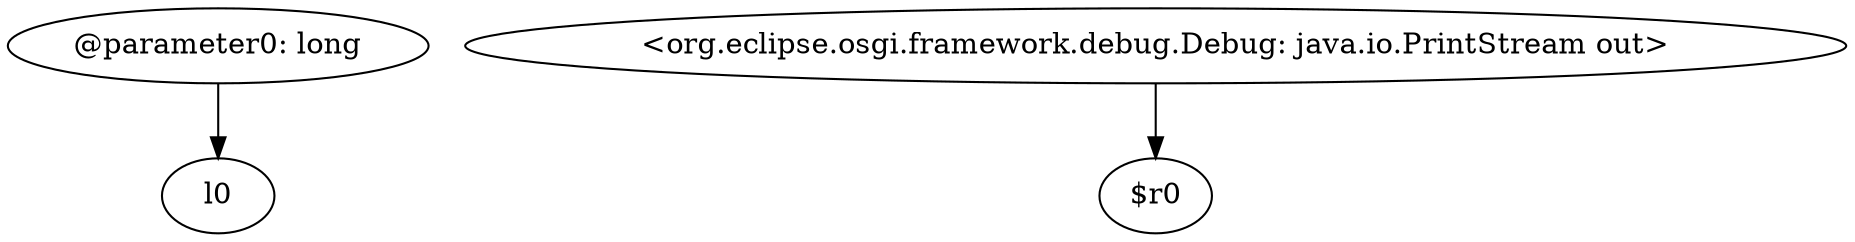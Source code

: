digraph g {
0[label="@parameter0: long"]
1[label="l0"]
0->1[label=""]
2[label="<org.eclipse.osgi.framework.debug.Debug: java.io.PrintStream out>"]
3[label="$r0"]
2->3[label=""]
}